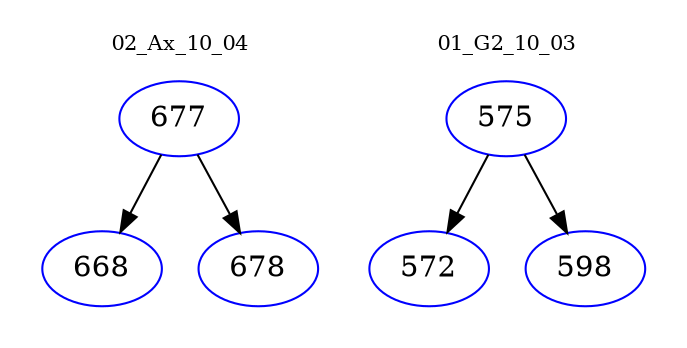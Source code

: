 digraph{
subgraph cluster_0 {
color = white
label = "02_Ax_10_04";
fontsize=10;
T0_677 [label="677", color="blue"]
T0_677 -> T0_668 [color="black"]
T0_668 [label="668", color="blue"]
T0_677 -> T0_678 [color="black"]
T0_678 [label="678", color="blue"]
}
subgraph cluster_1 {
color = white
label = "01_G2_10_03";
fontsize=10;
T1_575 [label="575", color="blue"]
T1_575 -> T1_572 [color="black"]
T1_572 [label="572", color="blue"]
T1_575 -> T1_598 [color="black"]
T1_598 [label="598", color="blue"]
}
}
